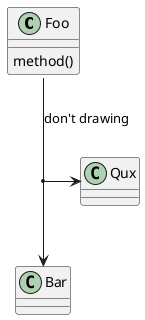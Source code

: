 {
  "sha1": "176848xzi7c9ccip3jry35hnwoc74b6",
  "insertion": {
    "when": "2024-05-30T20:48:19.590Z",
    "url": "https://github.com/plantuml/plantuml/issues/951#issuecomment-1339828969",
    "user": "plantuml@gmail.com"
  }
}
@startuml
class Foo {
method()
}
class Bar
class Qux

Foo::method --> Bar: don't drawing
(Foo, Bar) --> Qux
@enduml
